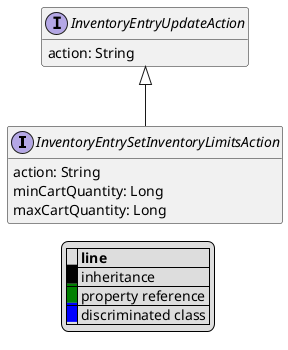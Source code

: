 @startuml

hide empty fields
hide empty methods
legend
|= |= line |
|<back:black>   </back>| inheritance |
|<back:green>   </back>| property reference |
|<back:blue>   </back>| discriminated class |
endlegend
interface InventoryEntrySetInventoryLimitsAction [[InventoryEntrySetInventoryLimitsAction.svg]] extends InventoryEntryUpdateAction {
    action: String
    minCartQuantity: Long
    maxCartQuantity: Long
}
interface InventoryEntryUpdateAction [[InventoryEntryUpdateAction.svg]]  {
    action: String
}





@enduml
